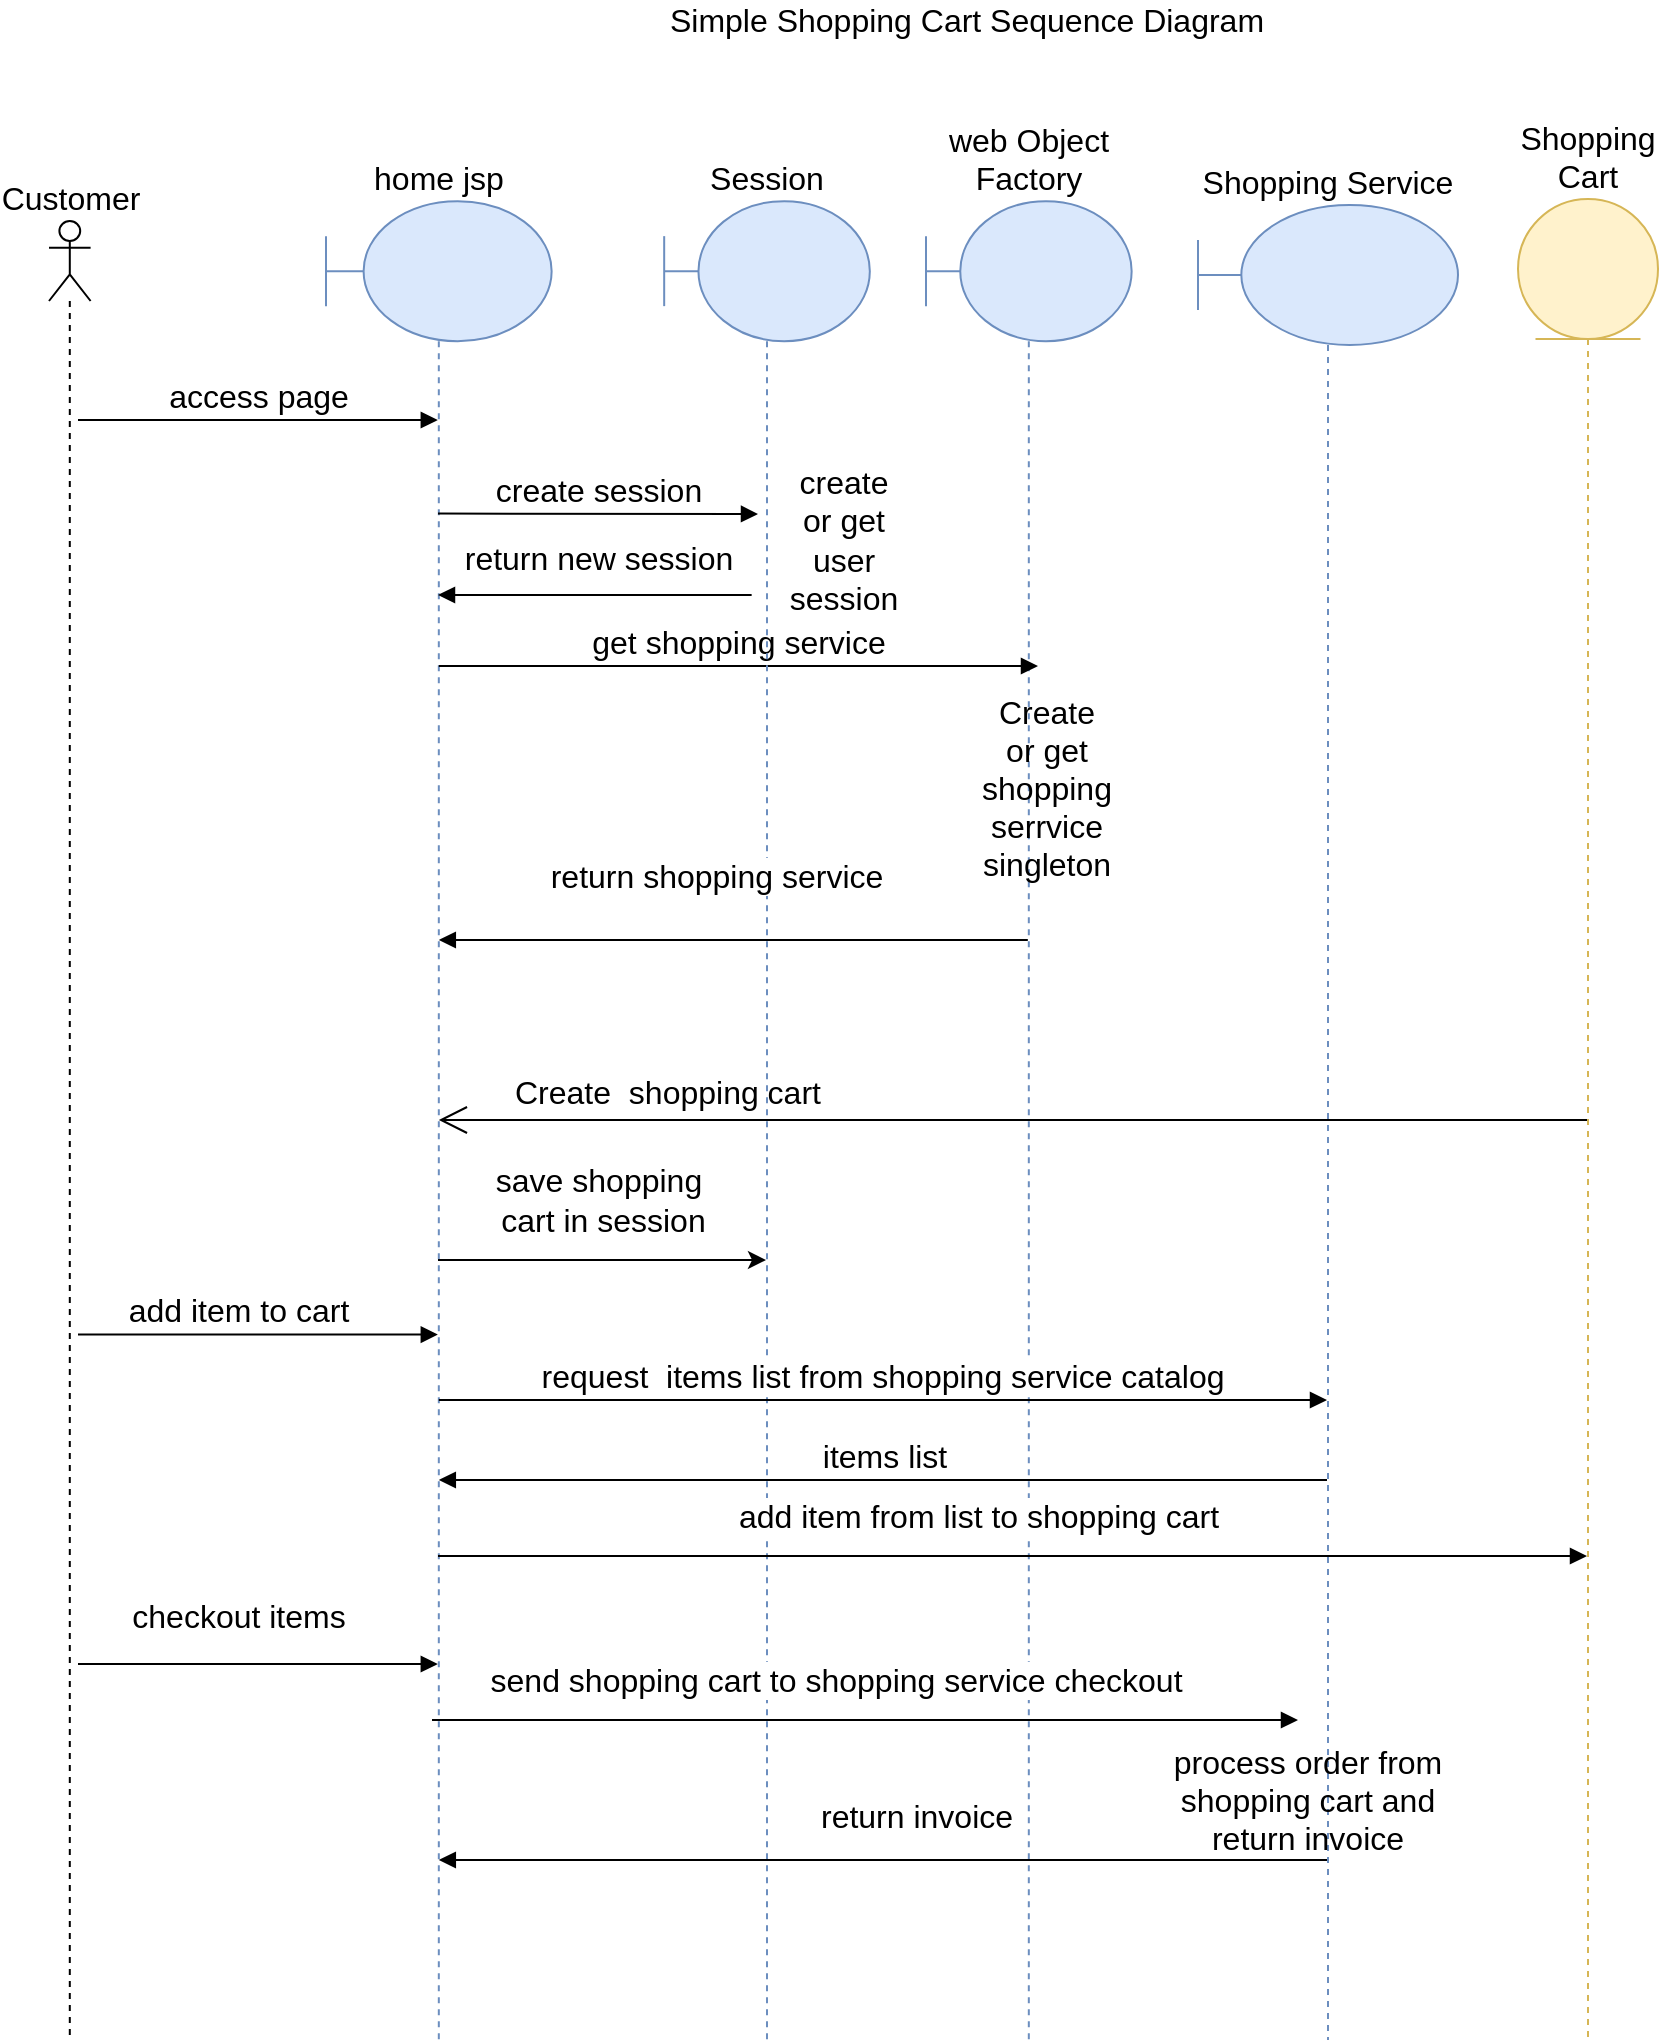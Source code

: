 <mxfile version="13.0.3" type="device"><diagram id="0575e87b-8c2b-2d22-6455-2bd15a80e59f" name="Page-1"><mxGraphModel dx="1217" dy="717" grid="1" gridSize="10" guides="1" tooltips="1" connect="0" arrows="1" fold="1" page="1" pageScale="1" pageWidth="1169" pageHeight="1654" background="#ffffff" math="0" shadow="0"><root><mxCell id="0"/><mxCell id="1" parent="0"/><mxCell id="66" value="Simple Shopping Cart Sequence Diagram" style="text;html=1;strokeColor=none;fillColor=none;align=center;verticalAlign=middle;whiteSpace=wrap;rounded=0;fontSize=16;" parent="1" vertex="1"><mxGeometry x="356.82" y="20" width="415" height="20" as="geometry"/></mxCell><mxCell id="qdstigHczpiynKQjVYas-66" value="Customer" style="shape=umlLifeline;participant=umlActor;perimeter=lifelinePerimeter;whiteSpace=wrap;html=1;container=1;collapsible=0;recursiveResize=0;verticalAlign=bottom;spacingTop=36;labelBackgroundColor=#ffffff;outlineConnect=0;labelPosition=center;verticalLabelPosition=top;align=center;fontSize=16;" vertex="1" parent="1"><mxGeometry x="105.5" y="130.5" width="20.8" height="909.5" as="geometry"/></mxCell><mxCell id="qdstigHczpiynKQjVYas-85" value="access page" style="html=1;verticalAlign=bottom;endArrow=block;fontSize=16;" edge="1" parent="qdstigHczpiynKQjVYas-66" target="qdstigHczpiynKQjVYas-68"><mxGeometry width="80" relative="1" as="geometry"><mxPoint x="14.5" y="99.5" as="sourcePoint"/><mxPoint x="94.5" y="99.5" as="targetPoint"/></mxGeometry></mxCell><mxCell id="qdstigHczpiynKQjVYas-68" value="home jsp" style="shape=umlLifeline;participant=umlBoundary;perimeter=lifelinePerimeter;whiteSpace=wrap;html=1;container=1;collapsible=0;recursiveResize=0;verticalAlign=bottom;spacingTop=36;labelBackgroundColor=#ffffff;outlineConnect=0;size=70;fillColor=#dae8fc;strokeColor=#6c8ebf;labelPosition=center;verticalLabelPosition=top;align=center;fontSize=16;" vertex="1" parent="1"><mxGeometry x="244" y="120.57" width="112.82" height="919.43" as="geometry"/></mxCell><mxCell id="qdstigHczpiynKQjVYas-76" value="web Object Factory" style="shape=umlLifeline;participant=umlBoundary;perimeter=lifelinePerimeter;whiteSpace=wrap;html=1;container=1;collapsible=0;recursiveResize=0;verticalAlign=bottom;spacingTop=36;labelBackgroundColor=#ffffff;outlineConnect=0;size=70;fillColor=#dae8fc;strokeColor=#6c8ebf;labelPosition=center;verticalLabelPosition=top;align=center;fontSize=16;" vertex="1" parent="1"><mxGeometry x="544" y="120.57" width="102.82" height="919.43" as="geometry"/></mxCell><mxCell id="qdstigHczpiynKQjVYas-88" value="get shopping service" style="html=1;verticalAlign=bottom;endArrow=block;fontSize=16;" edge="1" parent="qdstigHczpiynKQjVYas-76" source="qdstigHczpiynKQjVYas-68"><mxGeometry width="80" relative="1" as="geometry"><mxPoint x="-79" y="232.29" as="sourcePoint"/><mxPoint x="56" y="232.43" as="targetPoint"/></mxGeometry></mxCell><mxCell id="qdstigHczpiynKQjVYas-91" value="Create or get shopping serrvice singleton" style="text;html=1;strokeColor=none;fillColor=none;align=center;verticalAlign=middle;whiteSpace=wrap;rounded=0;fontSize=16;" vertex="1" parent="qdstigHczpiynKQjVYas-76"><mxGeometry x="36" y="283.43" width="49" height="20" as="geometry"/></mxCell><mxCell id="qdstigHczpiynKQjVYas-77" value="Shopping Service" style="shape=umlLifeline;participant=umlBoundary;perimeter=lifelinePerimeter;whiteSpace=wrap;html=1;container=1;collapsible=0;recursiveResize=0;verticalAlign=bottom;spacingTop=36;labelBackgroundColor=#ffffff;outlineConnect=0;size=70;fillColor=#dae8fc;strokeColor=#6c8ebf;labelPosition=center;verticalLabelPosition=top;align=center;fontSize=16;" vertex="1" parent="1"><mxGeometry x="680" y="122.5" width="130" height="917.5" as="geometry"/></mxCell><mxCell id="qdstigHczpiynKQjVYas-107" value="process order from shopping cart and return invoice" style="text;html=1;strokeColor=none;fillColor=none;align=center;verticalAlign=middle;whiteSpace=wrap;rounded=0;fontSize=16;" vertex="1" parent="qdstigHczpiynKQjVYas-77"><mxGeometry x="-20" y="787.5" width="150" height="20" as="geometry"/></mxCell><mxCell id="qdstigHczpiynKQjVYas-74" value="Session" style="shape=umlLifeline;participant=umlBoundary;perimeter=lifelinePerimeter;whiteSpace=wrap;html=1;container=1;collapsible=0;recursiveResize=0;verticalAlign=bottom;spacingTop=36;labelBackgroundColor=#ffffff;outlineConnect=0;size=70;fillColor=#dae8fc;strokeColor=#6c8ebf;labelPosition=center;verticalLabelPosition=top;align=center;fontSize=16;" vertex="1" parent="1"><mxGeometry x="413.09" y="120.57" width="102.82" height="919.43" as="geometry"/></mxCell><mxCell id="qdstigHczpiynKQjVYas-86" value="create session" style="html=1;verticalAlign=bottom;endArrow=block;fontSize=16;" edge="1" parent="1"><mxGeometry width="80" relative="1" as="geometry"><mxPoint x="300" y="276.79" as="sourcePoint"/><mxPoint x="460" y="277" as="targetPoint"/></mxGeometry></mxCell><mxCell id="qdstigHczpiynKQjVYas-87" value="return new session" style="html=1;verticalAlign=bottom;endArrow=block;fontSize=16;" edge="1" parent="1"><mxGeometry x="-0.02" y="-8" width="80" relative="1" as="geometry"><mxPoint x="456.82" y="317.5" as="sourcePoint"/><mxPoint x="300" y="317.5" as="targetPoint"/><mxPoint y="1" as="offset"/></mxGeometry></mxCell><mxCell id="qdstigHczpiynKQjVYas-89" value="return shopping service" style="html=1;verticalAlign=bottom;endArrow=block;fontSize=16;" edge="1" parent="1" source="qdstigHczpiynKQjVYas-76" target="qdstigHczpiynKQjVYas-68"><mxGeometry x="0.049" y="-20" width="80" relative="1" as="geometry"><mxPoint x="600" y="394" as="sourcePoint"/><mxPoint x="465" y="393.57" as="targetPoint"/><mxPoint x="-1" as="offset"/><Array as="points"><mxPoint x="510" y="490"/><mxPoint x="460" y="490"/></Array></mxGeometry></mxCell><mxCell id="qdstigHczpiynKQjVYas-93" value="create or get user session" style="text;html=1;strokeColor=none;fillColor=none;align=center;verticalAlign=middle;whiteSpace=wrap;rounded=0;fontSize=16;" vertex="1" parent="1"><mxGeometry x="475.91" y="280" width="54.09" height="20" as="geometry"/></mxCell><mxCell id="qdstigHczpiynKQjVYas-94" value="Create&amp;nbsp; shopping cart" style="text;html=1;strokeColor=none;fillColor=none;align=center;verticalAlign=middle;whiteSpace=wrap;rounded=0;fontSize=16;" vertex="1" parent="1"><mxGeometry x="330" y="555.57" width="169.59" height="20" as="geometry"/></mxCell><mxCell id="qdstigHczpiynKQjVYas-95" value="save shopping&lt;br&gt;&amp;nbsp;cart in session" style="endArrow=classic;html=1;fontSize=16;" edge="1" parent="1" target="qdstigHczpiynKQjVYas-74"><mxGeometry x="-0.024" y="30" width="50" height="50" relative="1" as="geometry"><mxPoint x="300" y="650" as="sourcePoint"/><mxPoint x="400" y="310" as="targetPoint"/><mxPoint as="offset"/></mxGeometry></mxCell><mxCell id="qdstigHczpiynKQjVYas-96" value="Shopping Cart" style="shape=umlLifeline;participant=umlEntity;perimeter=lifelinePerimeter;whiteSpace=wrap;html=1;container=1;collapsible=0;recursiveResize=0;verticalAlign=bottom;spacingTop=36;labelBackgroundColor=#ffffff;outlineConnect=0;fontSize=16;size=70;labelPosition=center;verticalLabelPosition=top;align=center;fillColor=#fff2cc;strokeColor=#d6b656;" vertex="1" parent="1"><mxGeometry x="840" y="119.5" width="70" height="920.5" as="geometry"/></mxCell><mxCell id="qdstigHczpiynKQjVYas-97" value="" style="endArrow=open;endFill=1;endSize=12;html=1;fontSize=16;" edge="1" parent="1" source="qdstigHczpiynKQjVYas-96" target="qdstigHczpiynKQjVYas-68"><mxGeometry width="160" relative="1" as="geometry"><mxPoint x="290" y="420" as="sourcePoint"/><mxPoint x="450" y="420" as="targetPoint"/><Array as="points"><mxPoint x="400" y="580"/></Array></mxGeometry></mxCell><mxCell id="qdstigHczpiynKQjVYas-98" value="add item to cart" style="html=1;verticalAlign=bottom;endArrow=block;fontSize=16;" edge="1" parent="1"><mxGeometry x="-0.111" width="80" relative="1" as="geometry"><mxPoint x="120" y="687.29" as="sourcePoint"/><mxPoint x="299.91" y="687.29" as="targetPoint"/><mxPoint as="offset"/></mxGeometry></mxCell><mxCell id="qdstigHczpiynKQjVYas-99" value="add item from list to shopping cart" style="html=1;verticalAlign=bottom;endArrow=block;fontSize=16;" edge="1" parent="1" target="qdstigHczpiynKQjVYas-96"><mxGeometry x="-0.06" y="8" width="80" relative="1" as="geometry"><mxPoint x="300" y="798" as="sourcePoint"/><mxPoint x="380" y="798" as="targetPoint"/><mxPoint as="offset"/></mxGeometry></mxCell><mxCell id="qdstigHczpiynKQjVYas-102" value="request&amp;nbsp; items list from shopping service catalog" style="html=1;verticalAlign=bottom;endArrow=block;fontSize=16;" edge="1" parent="1" source="qdstigHczpiynKQjVYas-68" target="qdstigHczpiynKQjVYas-77"><mxGeometry width="80" relative="1" as="geometry"><mxPoint x="90" y="750" as="sourcePoint"/><mxPoint x="170" y="750" as="targetPoint"/><Array as="points"><mxPoint x="520" y="720"/></Array></mxGeometry></mxCell><mxCell id="qdstigHczpiynKQjVYas-103" value="items list" style="html=1;verticalAlign=bottom;endArrow=block;fontSize=16;" edge="1" parent="1" source="qdstigHczpiynKQjVYas-77" target="qdstigHczpiynKQjVYas-68"><mxGeometry width="80" relative="1" as="geometry"><mxPoint x="340" y="450" as="sourcePoint"/><mxPoint x="420" y="450" as="targetPoint"/><Array as="points"><mxPoint x="580" y="760"/></Array></mxGeometry></mxCell><mxCell id="qdstigHczpiynKQjVYas-104" value="checkout items" style="html=1;verticalAlign=bottom;endArrow=block;fontSize=16;" edge="1" parent="1"><mxGeometry x="-0.111" y="12" width="80" relative="1" as="geometry"><mxPoint x="120" y="852" as="sourcePoint"/><mxPoint x="299.91" y="852" as="targetPoint"/><mxPoint as="offset"/></mxGeometry></mxCell><mxCell id="qdstigHczpiynKQjVYas-105" value="send shopping cart to shopping service checkout&amp;nbsp;" style="html=1;verticalAlign=bottom;endArrow=block;fontSize=16;" edge="1" parent="1"><mxGeometry x="-0.06" y="8" width="80" relative="1" as="geometry"><mxPoint x="297" y="880" as="sourcePoint"/><mxPoint x="730" y="880" as="targetPoint"/><mxPoint as="offset"/></mxGeometry></mxCell><mxCell id="qdstigHczpiynKQjVYas-106" value="return invoice" style="html=1;verticalAlign=bottom;endArrow=block;fontSize=16;" edge="1" parent="1" source="qdstigHczpiynKQjVYas-77" target="qdstigHczpiynKQjVYas-68"><mxGeometry x="-0.069" y="-10" width="80" relative="1" as="geometry"><mxPoint x="307" y="890" as="sourcePoint"/><mxPoint x="740" y="890" as="targetPoint"/><mxPoint x="1" as="offset"/><Array as="points"><mxPoint x="660" y="950"/></Array></mxGeometry></mxCell></root></mxGraphModel></diagram></mxfile>